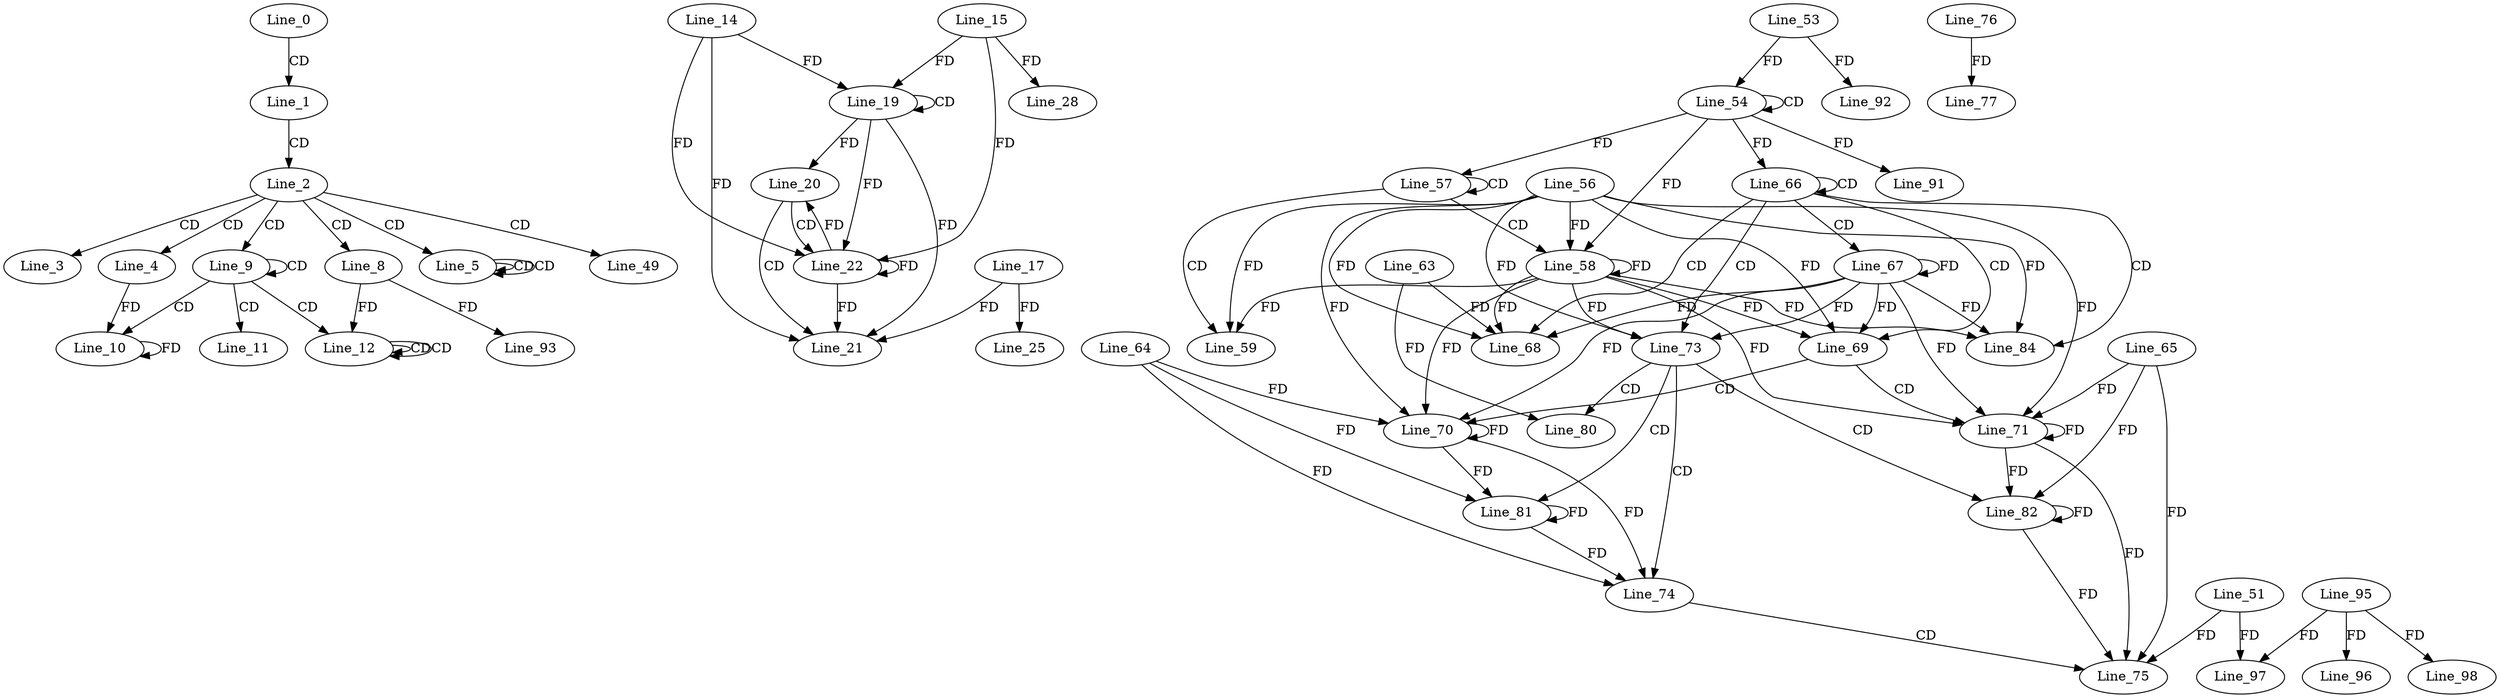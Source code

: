 digraph G {
  Line_0;
  Line_1;
  Line_2;
  Line_3;
  Line_4;
  Line_5;
  Line_5;
  Line_5;
  Line_5;
  Line_5;
  Line_8;
  Line_9;
  Line_9;
  Line_10;
  Line_11;
  Line_12;
  Line_12;
  Line_12;
  Line_19;
  Line_19;
  Line_15;
  Line_14;
  Line_20;
  Line_21;
  Line_17;
  Line_22;
  Line_22;
  Line_25;
  Line_28;
  Line_49;
  Line_54;
  Line_54;
  Line_53;
  Line_57;
  Line_57;
  Line_58;
  Line_56;
  Line_58;
  Line_59;
  Line_59;
  Line_59;
  Line_66;
  Line_66;
  Line_67;
  Line_67;
  Line_68;
  Line_63;
  Line_69;
  Line_69;
  Line_69;
  Line_70;
  Line_64;
  Line_70;
  Line_70;
  Line_71;
  Line_65;
  Line_71;
  Line_71;
  Line_73;
  Line_73;
  Line_73;
  Line_74;
  Line_74;
  Line_75;
  Line_51;
  Line_76;
  Line_77;
  Line_80;
  Line_81;
  Line_82;
  Line_84;
  Line_84;
  Line_84;
  Line_91;
  Line_92;
  Line_93;
  Line_95;
  Line_96;
  Line_97;
  Line_98;
  Line_98;
  Line_0 -> Line_1 [ label="CD" ];
  Line_1 -> Line_2 [ label="CD" ];
  Line_2 -> Line_3 [ label="CD" ];
  Line_2 -> Line_4 [ label="CD" ];
  Line_2 -> Line_5 [ label="CD" ];
  Line_5 -> Line_5 [ label="CD" ];
  Line_5 -> Line_5 [ label="CD" ];
  Line_2 -> Line_8 [ label="CD" ];
  Line_2 -> Line_9 [ label="CD" ];
  Line_9 -> Line_9 [ label="CD" ];
  Line_9 -> Line_10 [ label="CD" ];
  Line_4 -> Line_10 [ label="FD" ];
  Line_10 -> Line_10 [ label="FD" ];
  Line_9 -> Line_11 [ label="CD" ];
  Line_9 -> Line_12 [ label="CD" ];
  Line_12 -> Line_12 [ label="CD" ];
  Line_12 -> Line_12 [ label="CD" ];
  Line_8 -> Line_12 [ label="FD" ];
  Line_19 -> Line_19 [ label="CD" ];
  Line_15 -> Line_19 [ label="FD" ];
  Line_14 -> Line_19 [ label="FD" ];
  Line_19 -> Line_20 [ label="FD" ];
  Line_20 -> Line_21 [ label="CD" ];
  Line_17 -> Line_21 [ label="FD" ];
  Line_14 -> Line_21 [ label="FD" ];
  Line_19 -> Line_21 [ label="FD" ];
  Line_20 -> Line_22 [ label="CD" ];
  Line_22 -> Line_22 [ label="FD" ];
  Line_19 -> Line_22 [ label="FD" ];
  Line_15 -> Line_22 [ label="FD" ];
  Line_14 -> Line_22 [ label="FD" ];
  Line_17 -> Line_25 [ label="FD" ];
  Line_15 -> Line_28 [ label="FD" ];
  Line_2 -> Line_49 [ label="CD" ];
  Line_54 -> Line_54 [ label="CD" ];
  Line_53 -> Line_54 [ label="FD" ];
  Line_57 -> Line_57 [ label="CD" ];
  Line_54 -> Line_57 [ label="FD" ];
  Line_57 -> Line_58 [ label="CD" ];
  Line_58 -> Line_58 [ label="FD" ];
  Line_56 -> Line_58 [ label="FD" ];
  Line_54 -> Line_58 [ label="FD" ];
  Line_57 -> Line_59 [ label="CD" ];
  Line_58 -> Line_59 [ label="FD" ];
  Line_56 -> Line_59 [ label="FD" ];
  Line_66 -> Line_66 [ label="CD" ];
  Line_54 -> Line_66 [ label="FD" ];
  Line_66 -> Line_67 [ label="CD" ];
  Line_67 -> Line_67 [ label="FD" ];
  Line_66 -> Line_68 [ label="CD" ];
  Line_63 -> Line_68 [ label="FD" ];
  Line_67 -> Line_68 [ label="FD" ];
  Line_58 -> Line_68 [ label="FD" ];
  Line_56 -> Line_68 [ label="FD" ];
  Line_66 -> Line_69 [ label="CD" ];
  Line_67 -> Line_69 [ label="FD" ];
  Line_58 -> Line_69 [ label="FD" ];
  Line_56 -> Line_69 [ label="FD" ];
  Line_69 -> Line_70 [ label="CD" ];
  Line_70 -> Line_70 [ label="FD" ];
  Line_64 -> Line_70 [ label="FD" ];
  Line_67 -> Line_70 [ label="FD" ];
  Line_58 -> Line_70 [ label="FD" ];
  Line_56 -> Line_70 [ label="FD" ];
  Line_69 -> Line_71 [ label="CD" ];
  Line_71 -> Line_71 [ label="FD" ];
  Line_65 -> Line_71 [ label="FD" ];
  Line_67 -> Line_71 [ label="FD" ];
  Line_58 -> Line_71 [ label="FD" ];
  Line_56 -> Line_71 [ label="FD" ];
  Line_66 -> Line_73 [ label="CD" ];
  Line_67 -> Line_73 [ label="FD" ];
  Line_58 -> Line_73 [ label="FD" ];
  Line_56 -> Line_73 [ label="FD" ];
  Line_73 -> Line_74 [ label="CD" ];
  Line_70 -> Line_74 [ label="FD" ];
  Line_64 -> Line_74 [ label="FD" ];
  Line_74 -> Line_75 [ label="CD" ];
  Line_51 -> Line_75 [ label="FD" ];
  Line_71 -> Line_75 [ label="FD" ];
  Line_65 -> Line_75 [ label="FD" ];
  Line_76 -> Line_77 [ label="FD" ];
  Line_73 -> Line_80 [ label="CD" ];
  Line_63 -> Line_80 [ label="FD" ];
  Line_73 -> Line_81 [ label="CD" ];
  Line_70 -> Line_81 [ label="FD" ];
  Line_81 -> Line_81 [ label="FD" ];
  Line_64 -> Line_81 [ label="FD" ];
  Line_73 -> Line_82 [ label="CD" ];
  Line_71 -> Line_82 [ label="FD" ];
  Line_82 -> Line_82 [ label="FD" ];
  Line_65 -> Line_82 [ label="FD" ];
  Line_66 -> Line_84 [ label="CD" ];
  Line_67 -> Line_84 [ label="FD" ];
  Line_58 -> Line_84 [ label="FD" ];
  Line_56 -> Line_84 [ label="FD" ];
  Line_54 -> Line_91 [ label="FD" ];
  Line_53 -> Line_92 [ label="FD" ];
  Line_8 -> Line_93 [ label="FD" ];
  Line_95 -> Line_96 [ label="FD" ];
  Line_95 -> Line_97 [ label="FD" ];
  Line_51 -> Line_97 [ label="FD" ];
  Line_95 -> Line_98 [ label="FD" ];
  Line_22 -> Line_20 [ label="FD" ];
  Line_22 -> Line_21 [ label="FD" ];
  Line_81 -> Line_74 [ label="FD" ];
  Line_82 -> Line_75 [ label="FD" ];
}
